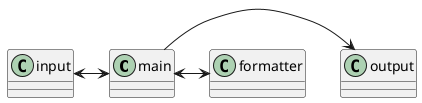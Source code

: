 @startuml
'https://plantuml.com/class-diagram

class main
class input
class formatter
class output

input <-> main
main -> output
main <-> formatter




@enduml